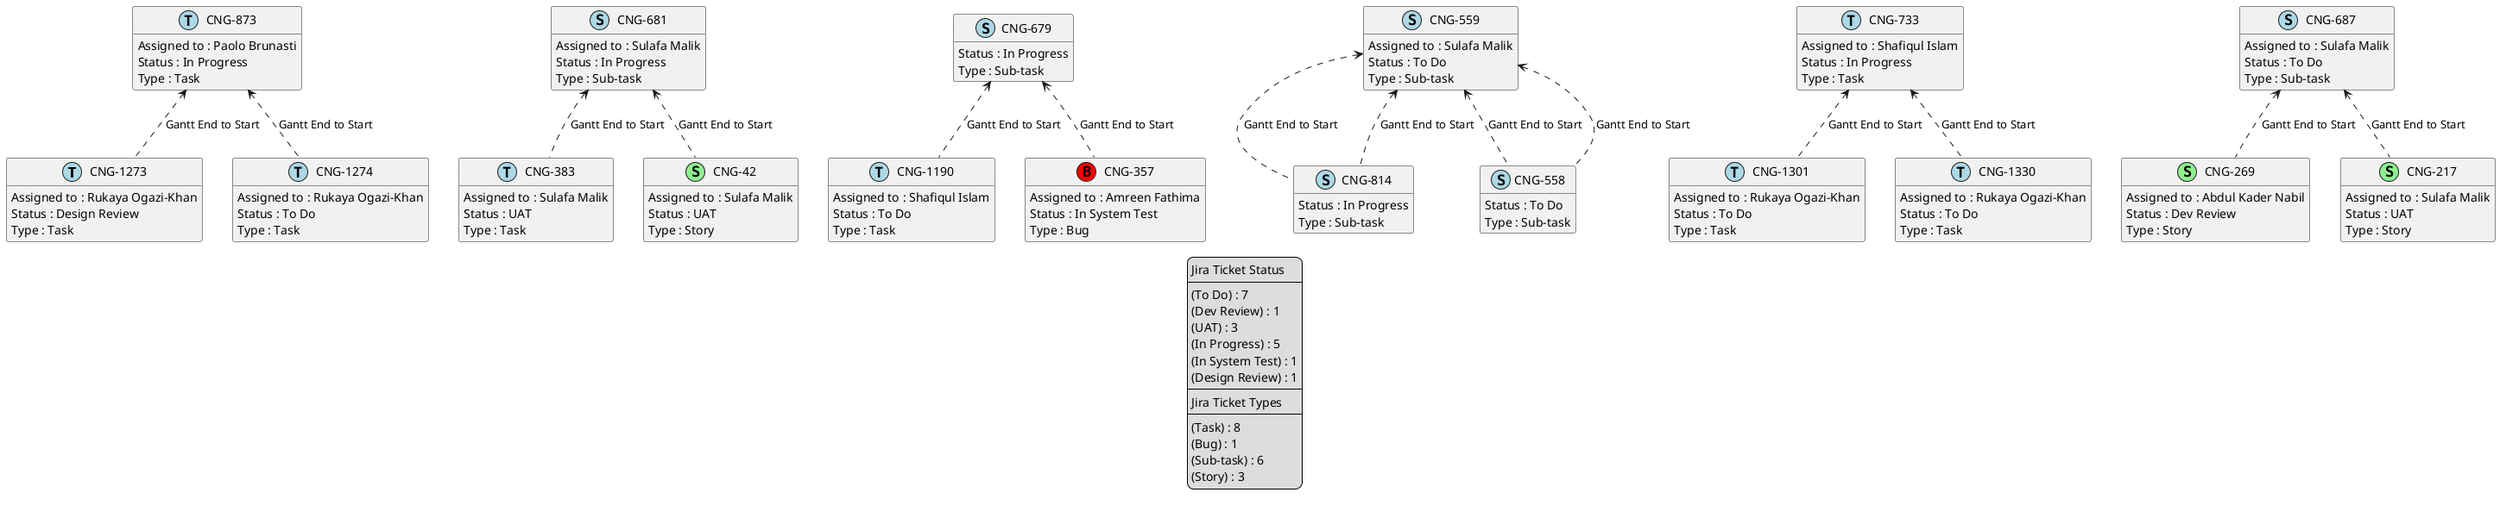 @startuml
'https://plantuml.com/class-diagram

' GENERATE CLASS DIAGRAM ===========
' Generated at    : Mon Apr 15 13:01:55 CEST 2024

hide empty members

legend
Jira Ticket Status
----
(To Do) : 7
(Dev Review) : 1
(UAT) : 3
(In Progress) : 5
(In System Test) : 1
(Design Review) : 1
----
Jira Ticket Types
----
(Task) : 8
(Bug) : 1
(Sub-task) : 6
(Story) : 3
end legend


' Tickets =======
class "CNG-1273" << (T,lightblue) >> {
  Assigned to : Rukaya Ogazi-Khan
  Status : Design Review
  Type : Task
}

class "CNG-1274" << (T,lightblue) >> {
  Assigned to : Rukaya Ogazi-Khan
  Status : To Do
  Type : Task
}

class "CNG-383" << (T,lightblue) >> {
  Assigned to : Sulafa Malik
  Status : UAT
  Type : Task
}

class "CNG-1190" << (T,lightblue) >> {
  Assigned to : Shafiqul Islam
  Status : To Do
  Type : Task
}

class "CNG-681" << (S,lightblue) >> {
  Assigned to : Sulafa Malik
  Status : In Progress
  Type : Sub-task
}

class "CNG-42" << (S,lightgreen) >> {
  Assigned to : Sulafa Malik
  Status : UAT
  Type : Story
}

class "CNG-559" << (S,lightblue) >> {
  Assigned to : Sulafa Malik
  Status : To Do
  Type : Sub-task
}

class "CNG-814" << (S,lightblue) >> {
  Status : In Progress
  Type : Sub-task
}

class "CNG-873" << (T,lightblue) >> {
  Assigned to : Paolo Brunasti
  Status : In Progress
  Type : Task
}

class "CNG-1301" << (T,lightblue) >> {
  Assigned to : Rukaya Ogazi-Khan
  Status : To Do
  Type : Task
}

class "CNG-357" << (B,red) >> {
  Assigned to : Amreen Fathima
  Status : In System Test
  Type : Bug
}

class "CNG-687" << (S,lightblue) >> {
  Assigned to : Sulafa Malik
  Status : To Do
  Type : Sub-task
}

class "CNG-269" << (S,lightgreen) >> {
  Assigned to : Abdul Kader Nabil
  Status : Dev Review
  Type : Story
}

class "CNG-558" << (S,lightblue) >> {
  Status : To Do
  Type : Sub-task
}

class "CNG-679" << (S,lightblue) >> {
  Status : In Progress
  Type : Sub-task
}

class "CNG-217" << (S,lightgreen) >> {
  Assigned to : Sulafa Malik
  Status : UAT
  Type : Story
}

class "CNG-1330" << (T,lightblue) >> {
  Assigned to : Rukaya Ogazi-Khan
  Status : To Do
  Type : Task
}

class "CNG-733" << (T,lightblue) >> {
  Assigned to : Shafiqul Islam
  Status : In Progress
  Type : Task
}



' Links =======
"CNG-873" <.. "CNG-1273" : Gantt End to Start
"CNG-873" <.. "CNG-1274" : Gantt End to Start
"CNG-681" <.. "CNG-42" : Gantt End to Start
"CNG-681" <.. "CNG-383" : Gantt End to Start
"CNG-559" <.. "CNG-558" : Gantt End to Start
"CNG-559" <.. "CNG-814" : Gantt End to Start
"CNG-559" <.. "CNG-558" : Gantt End to Start
"CNG-559" <.. "CNG-814" : Gantt End to Start
"CNG-679" <.. "CNG-1190" : Gantt End to Start
"CNG-679" <.. "CNG-357" : Gantt End to Start
"CNG-687" <.. "CNG-217" : Gantt End to Start
"CNG-687" <.. "CNG-269" : Gantt End to Start
"CNG-733" <.. "CNG-1301" : Gantt End to Start
"CNG-733" <.. "CNG-1330" : Gantt End to Start


@enduml
